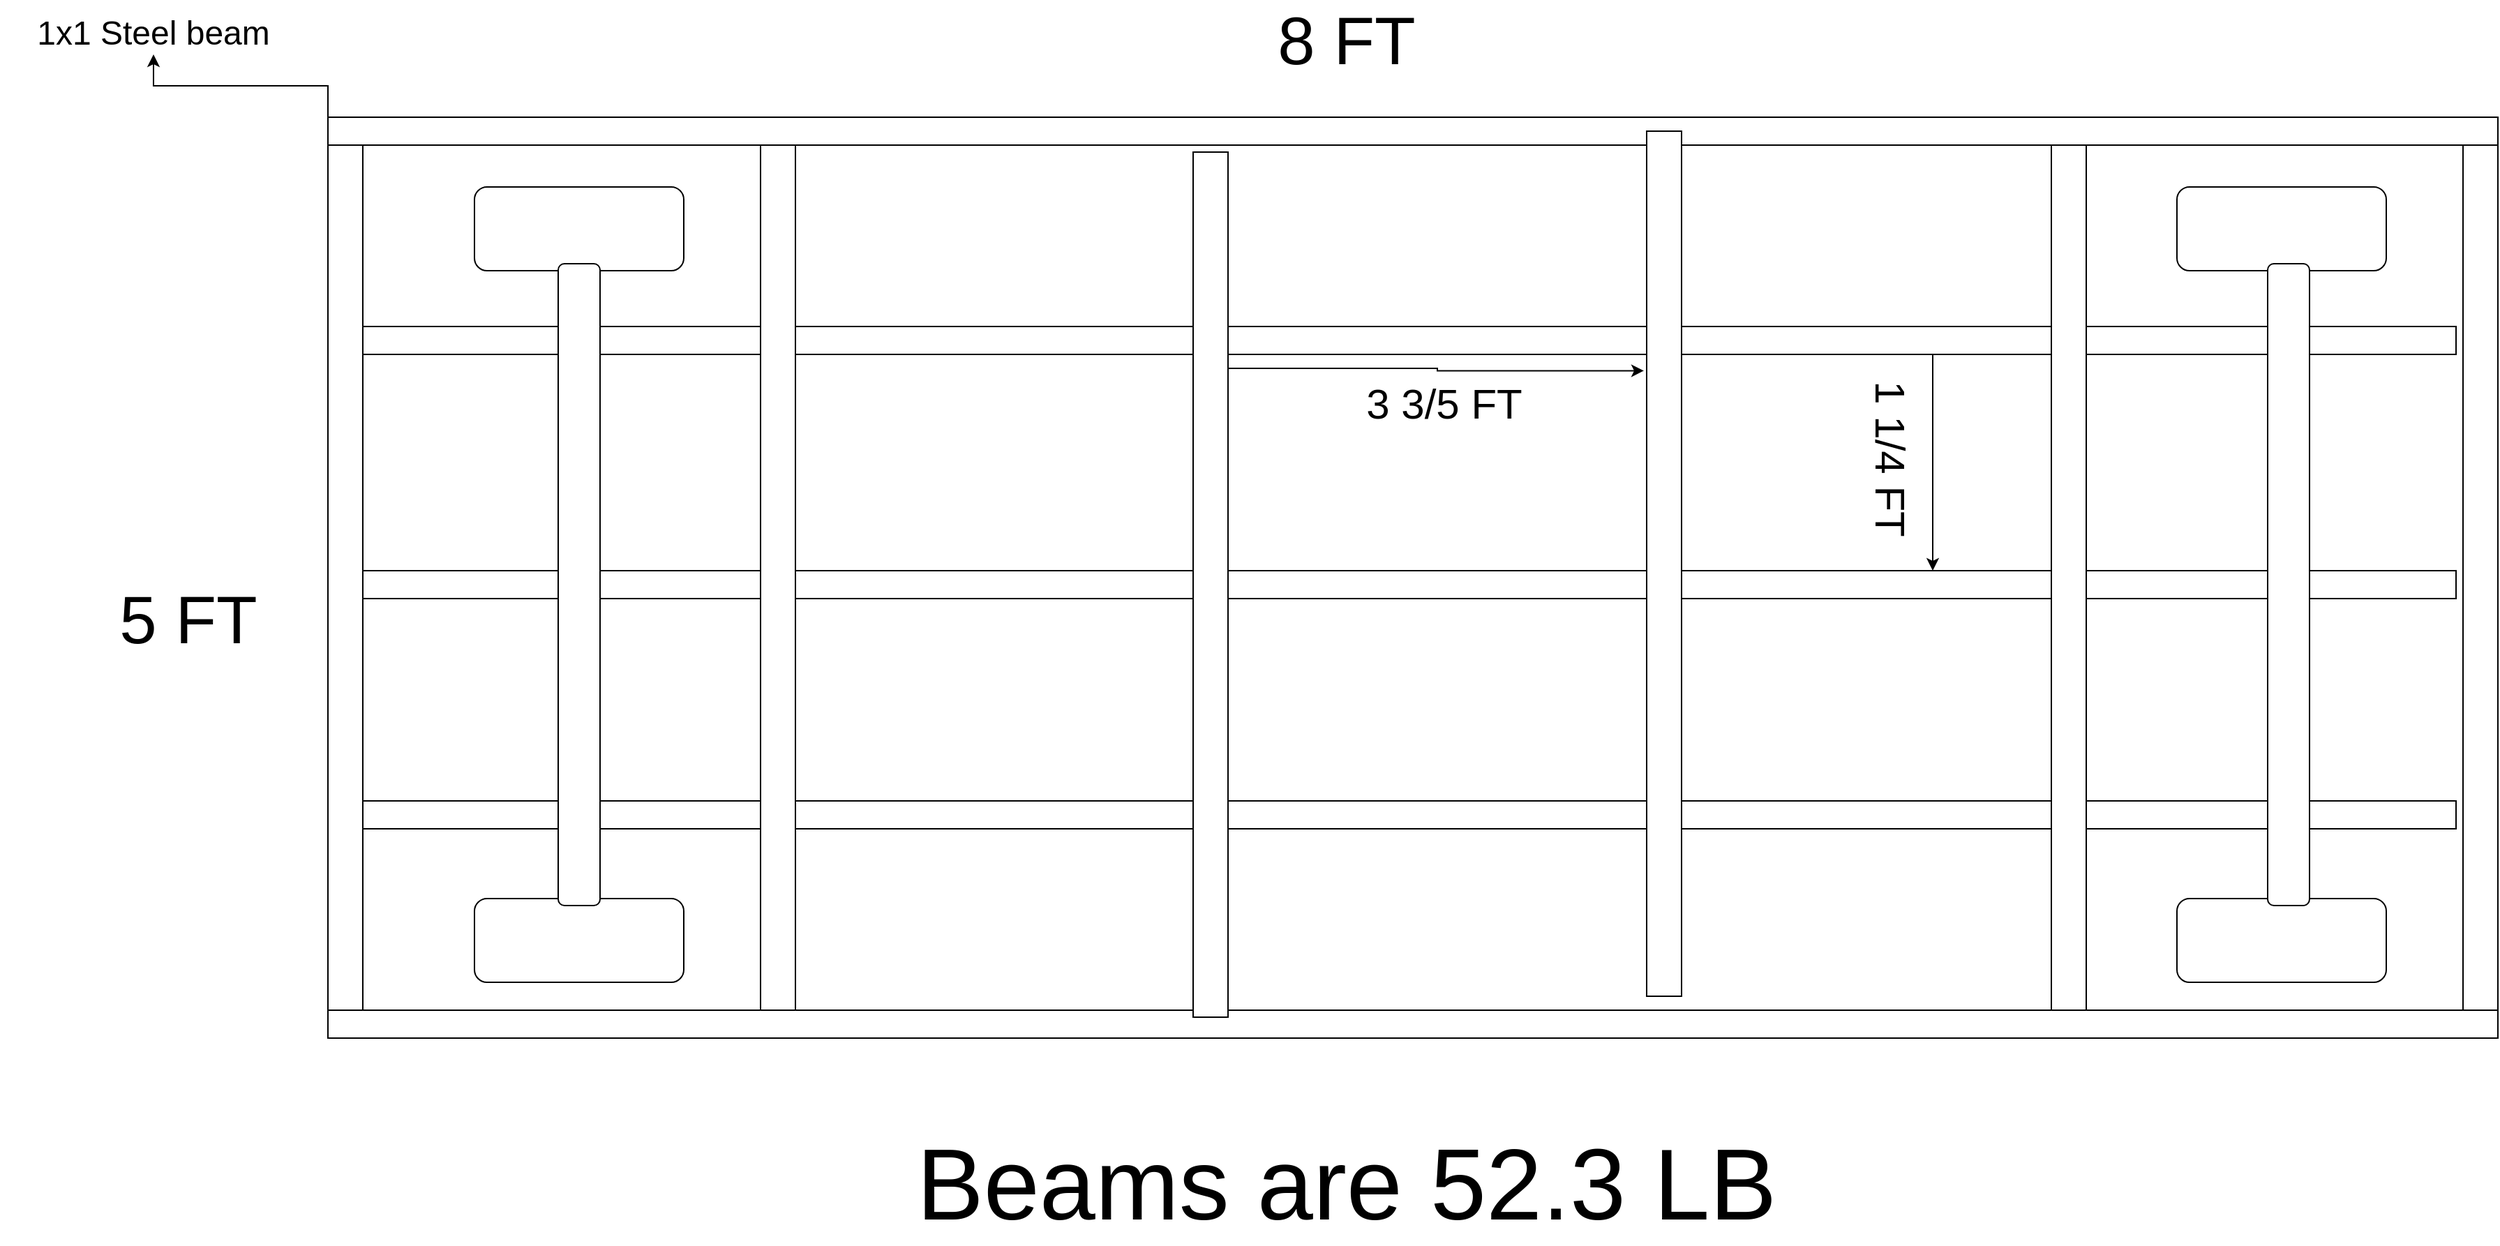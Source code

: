 <mxfile version="24.2.5" type="device">
  <diagram name="Page-1" id="jbQRRs1qvZFpRHF1ZXqp">
    <mxGraphModel dx="4102" dy="1570" grid="1" gridSize="10" guides="1" tooltips="1" connect="1" arrows="1" fold="1" page="1" pageScale="1" pageWidth="850" pageHeight="1100" math="0" shadow="0">
      <root>
        <mxCell id="0" />
        <mxCell id="1" parent="0" />
        <mxCell id="5Ylmqhk2nr8oeCBV456k-31" style="edgeStyle=orthogonalEdgeStyle;rounded=0;orthogonalLoop=1;jettySize=auto;html=1;exitX=0;exitY=0;exitDx=0;exitDy=0;" edge="1" parent="1" source="5Ylmqhk2nr8oeCBV456k-2" target="5Ylmqhk2nr8oeCBV456k-32">
          <mxGeometry relative="1" as="geometry">
            <mxPoint x="40" y="130" as="targetPoint" />
          </mxGeometry>
        </mxCell>
        <mxCell id="5Ylmqhk2nr8oeCBV456k-2" value="" style="rounded=0;whiteSpace=wrap;html=1;" vertex="1" parent="1">
          <mxGeometry x="115" y="190" width="1555" height="20" as="geometry" />
        </mxCell>
        <mxCell id="5Ylmqhk2nr8oeCBV456k-3" value="" style="rounded=0;whiteSpace=wrap;html=1;" vertex="1" parent="1">
          <mxGeometry x="115" y="830" width="1555" height="20" as="geometry" />
        </mxCell>
        <mxCell id="5Ylmqhk2nr8oeCBV456k-6" value="&lt;font style=&quot;font-size: 48px;&quot;&gt;8 FT&lt;/font&gt;" style="text;html=1;align=center;verticalAlign=middle;whiteSpace=wrap;rounded=0;" vertex="1" parent="1">
          <mxGeometry x="760" y="120" width="170" height="30" as="geometry" />
        </mxCell>
        <mxCell id="5Ylmqhk2nr8oeCBV456k-9" value="" style="rounded=0;whiteSpace=wrap;html=1;" vertex="1" parent="1">
          <mxGeometry x="115" y="210" width="25" height="620" as="geometry" />
        </mxCell>
        <mxCell id="5Ylmqhk2nr8oeCBV456k-10" value="" style="rounded=0;whiteSpace=wrap;html=1;" vertex="1" parent="1">
          <mxGeometry x="1645" y="210" width="25" height="620" as="geometry" />
        </mxCell>
        <mxCell id="5Ylmqhk2nr8oeCBV456k-11" value="&lt;span style=&quot;font-size: 48px;&quot;&gt;5 FT&lt;/span&gt;" style="text;html=1;align=center;verticalAlign=middle;whiteSpace=wrap;rounded=0;" vertex="1" parent="1">
          <mxGeometry x="-70" y="535" width="170" height="30" as="geometry" />
        </mxCell>
        <mxCell id="5Ylmqhk2nr8oeCBV456k-29" style="edgeStyle=orthogonalEdgeStyle;rounded=0;orthogonalLoop=1;jettySize=auto;html=1;exitX=0.75;exitY=1;exitDx=0;exitDy=0;entryX=0.75;entryY=0;entryDx=0;entryDy=0;" edge="1" parent="1" source="5Ylmqhk2nr8oeCBV456k-12" target="5Ylmqhk2nr8oeCBV456k-13">
          <mxGeometry relative="1" as="geometry" />
        </mxCell>
        <mxCell id="5Ylmqhk2nr8oeCBV456k-12" value="" style="rounded=0;whiteSpace=wrap;html=1;" vertex="1" parent="1">
          <mxGeometry x="140" y="340" width="1500" height="20" as="geometry" />
        </mxCell>
        <mxCell id="5Ylmqhk2nr8oeCBV456k-13" value="" style="rounded=0;whiteSpace=wrap;html=1;" vertex="1" parent="1">
          <mxGeometry x="140" y="515" width="1500" height="20" as="geometry" />
        </mxCell>
        <mxCell id="5Ylmqhk2nr8oeCBV456k-14" value="" style="rounded=0;whiteSpace=wrap;html=1;" vertex="1" parent="1">
          <mxGeometry x="140" y="680" width="1500" height="20" as="geometry" />
        </mxCell>
        <mxCell id="5Ylmqhk2nr8oeCBV456k-15" value="" style="rounded=1;whiteSpace=wrap;html=1;" vertex="1" parent="1">
          <mxGeometry x="220" y="240" width="150" height="60" as="geometry" />
        </mxCell>
        <mxCell id="5Ylmqhk2nr8oeCBV456k-16" value="" style="rounded=1;whiteSpace=wrap;html=1;" vertex="1" parent="1">
          <mxGeometry x="1440" y="240" width="150" height="60" as="geometry" />
        </mxCell>
        <mxCell id="5Ylmqhk2nr8oeCBV456k-17" value="" style="rounded=1;whiteSpace=wrap;html=1;" vertex="1" parent="1">
          <mxGeometry x="1440" y="750" width="150" height="60" as="geometry" />
        </mxCell>
        <mxCell id="5Ylmqhk2nr8oeCBV456k-18" value="" style="rounded=1;whiteSpace=wrap;html=1;" vertex="1" parent="1">
          <mxGeometry x="220" y="750" width="150" height="60" as="geometry" />
        </mxCell>
        <mxCell id="5Ylmqhk2nr8oeCBV456k-19" value="" style="rounded=0;whiteSpace=wrap;html=1;" vertex="1" parent="1">
          <mxGeometry x="1350" y="210" width="25" height="620" as="geometry" />
        </mxCell>
        <mxCell id="5Ylmqhk2nr8oeCBV456k-20" value="" style="rounded=0;whiteSpace=wrap;html=1;" vertex="1" parent="1">
          <mxGeometry x="1060" y="200" width="25" height="620" as="geometry" />
        </mxCell>
        <mxCell id="5Ylmqhk2nr8oeCBV456k-21" value="" style="rounded=0;whiteSpace=wrap;html=1;" vertex="1" parent="1">
          <mxGeometry x="735" y="215" width="25" height="620" as="geometry" />
        </mxCell>
        <mxCell id="5Ylmqhk2nr8oeCBV456k-22" value="" style="rounded=0;whiteSpace=wrap;html=1;" vertex="1" parent="1">
          <mxGeometry x="425" y="210" width="25" height="620" as="geometry" />
        </mxCell>
        <mxCell id="5Ylmqhk2nr8oeCBV456k-23" value="" style="rounded=1;whiteSpace=wrap;html=1;rotation=90;" vertex="1" parent="1">
          <mxGeometry x="1290" y="510" width="460" height="30" as="geometry" />
        </mxCell>
        <mxCell id="5Ylmqhk2nr8oeCBV456k-24" value="" style="rounded=1;whiteSpace=wrap;html=1;rotation=90;" vertex="1" parent="1">
          <mxGeometry x="65" y="510" width="460" height="30" as="geometry" />
        </mxCell>
        <mxCell id="5Ylmqhk2nr8oeCBV456k-27" style="edgeStyle=orthogonalEdgeStyle;rounded=0;orthogonalLoop=1;jettySize=auto;html=1;exitX=1;exitY=0.25;exitDx=0;exitDy=0;entryX=-0.08;entryY=0.277;entryDx=0;entryDy=0;entryPerimeter=0;" edge="1" parent="1" source="5Ylmqhk2nr8oeCBV456k-21" target="5Ylmqhk2nr8oeCBV456k-20">
          <mxGeometry relative="1" as="geometry" />
        </mxCell>
        <mxCell id="5Ylmqhk2nr8oeCBV456k-28" value="&lt;span style=&quot;font-size: 30px;&quot;&gt;3 3/5 FT&lt;/span&gt;" style="text;html=1;align=center;verticalAlign=middle;whiteSpace=wrap;rounded=0;" vertex="1" parent="1">
          <mxGeometry x="830" y="380" width="170" height="30" as="geometry" />
        </mxCell>
        <mxCell id="5Ylmqhk2nr8oeCBV456k-30" value="&lt;span style=&quot;font-size: 30px;&quot;&gt;1 1/4 FT&lt;/span&gt;" style="text;html=1;align=center;verticalAlign=middle;whiteSpace=wrap;rounded=0;rotation=90;" vertex="1" parent="1">
          <mxGeometry x="1150" y="420" width="170" height="30" as="geometry" />
        </mxCell>
        <mxCell id="5Ylmqhk2nr8oeCBV456k-32" value="&lt;font style=&quot;font-size: 24px;&quot;&gt;1x1 Steel beam&lt;/font&gt;" style="text;html=1;align=center;verticalAlign=middle;whiteSpace=wrap;rounded=0;" vertex="1" parent="1">
          <mxGeometry x="-120" y="115" width="220" height="30" as="geometry" />
        </mxCell>
        <mxCell id="5Ylmqhk2nr8oeCBV456k-33" value="&lt;span style=&quot;font-size: 72px;&quot;&gt;Beams are 52.3 LB&lt;/span&gt;" style="text;html=1;align=center;verticalAlign=middle;whiteSpace=wrap;rounded=0;" vertex="1" parent="1">
          <mxGeometry x="505" y="940" width="680" height="30" as="geometry" />
        </mxCell>
      </root>
    </mxGraphModel>
  </diagram>
</mxfile>
